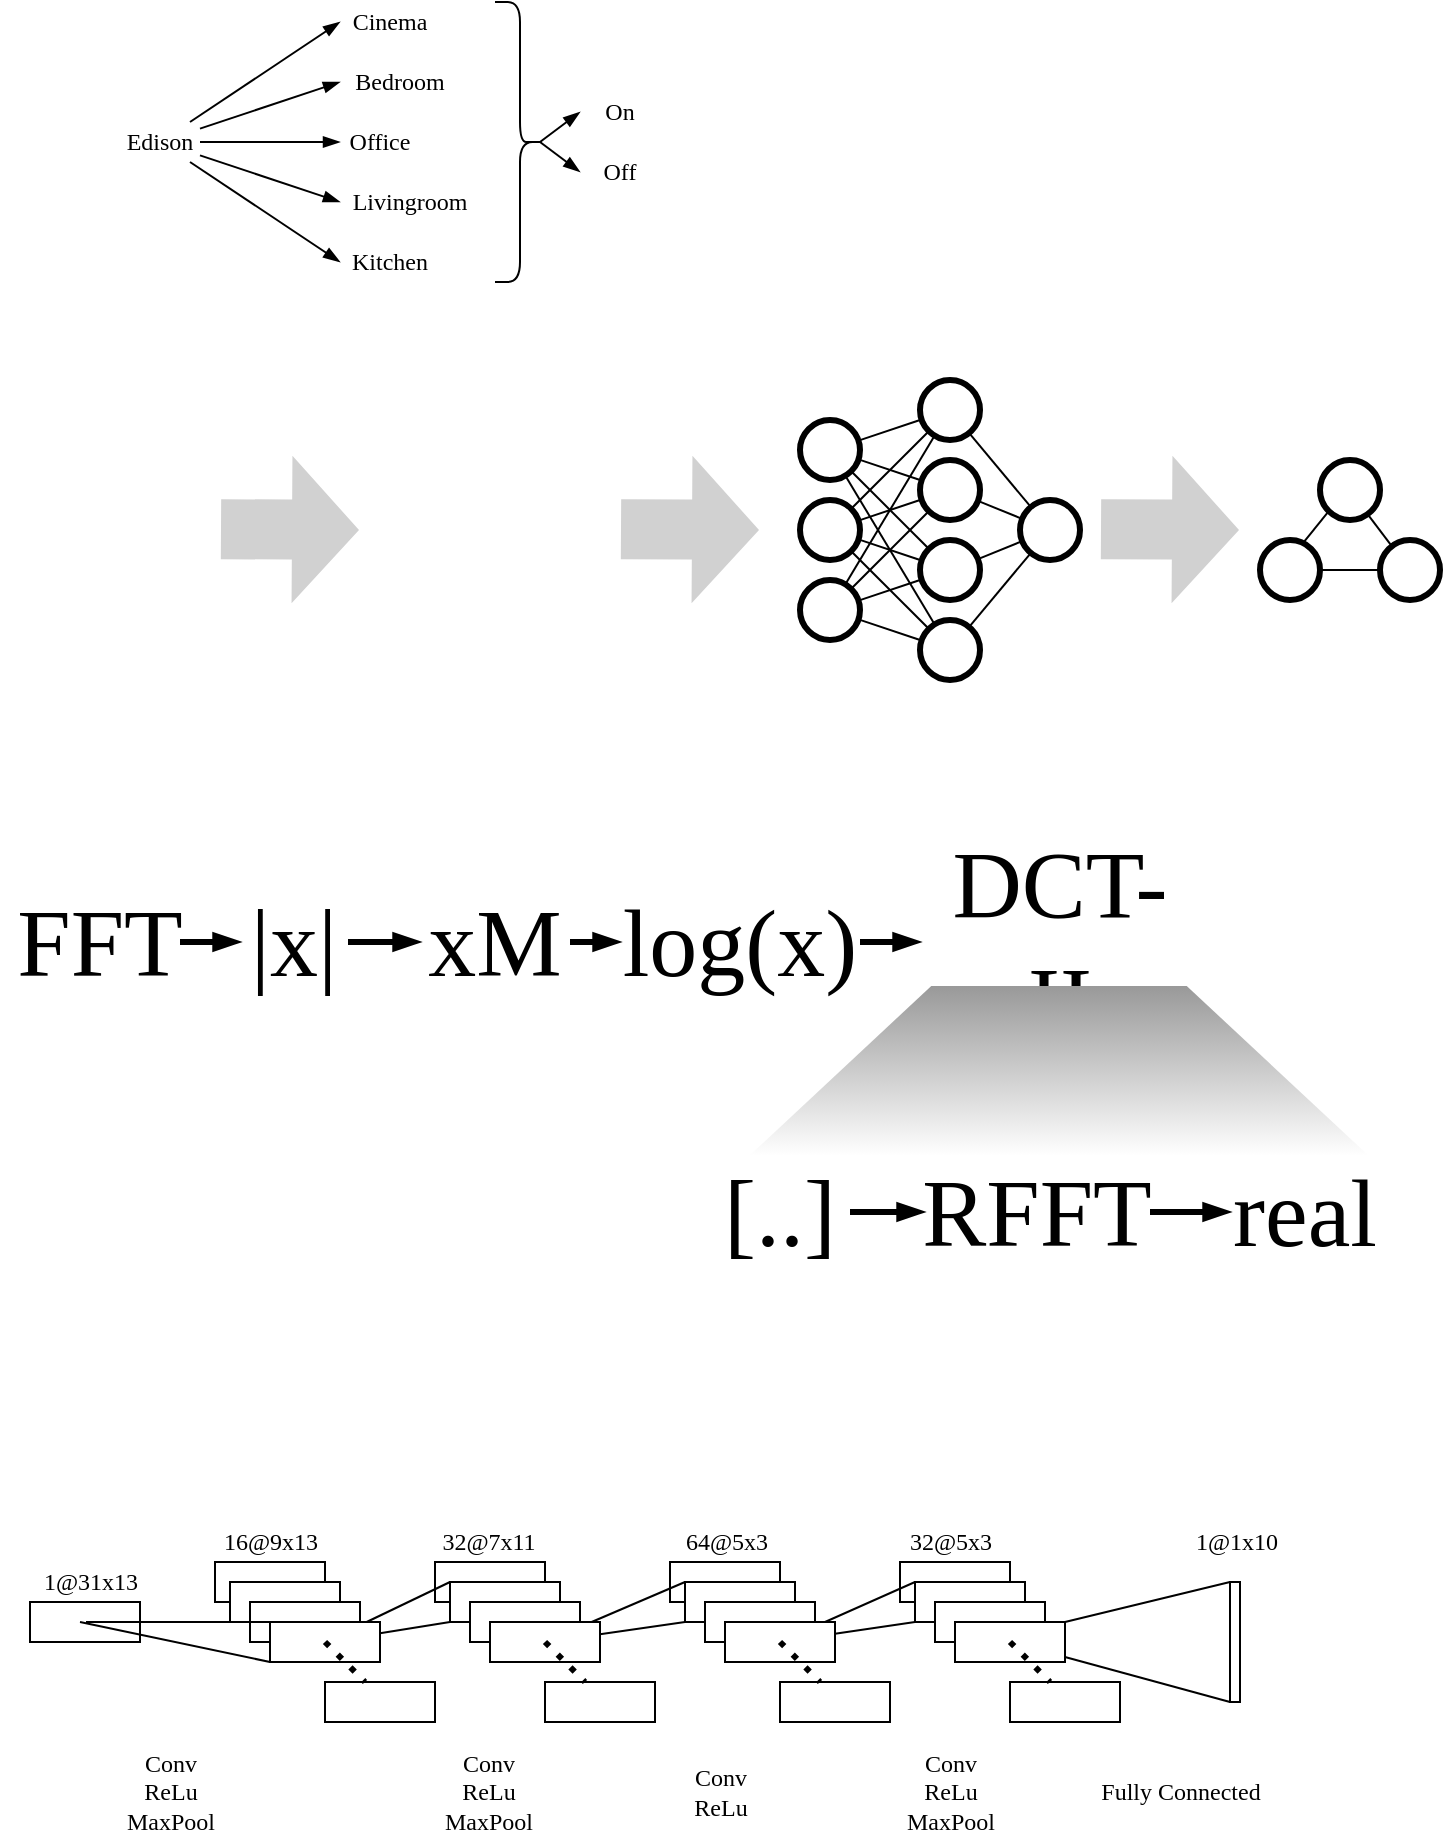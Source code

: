 <mxfile version="13.0.1" type="github">
  <diagram id="B3x_D5TUnkk6CBDTKQs9" name="Page-1">
    <mxGraphModel dx="1422" dy="1081" grid="1" gridSize="10" guides="1" tooltips="1" connect="1" arrows="1" fold="1" page="1" pageScale="1" pageWidth="850" pageHeight="1100" math="0" shadow="0">
      <root>
        <mxCell id="0" />
        <mxCell id="1" parent="0" />
        <mxCell id="p5L9RwOuj42B9GvSqFFH-1" value="" style="shape=image;html=1;verticalAlign=top;verticalLabelPosition=bottom;labelBackgroundColor=#ffffff;imageAspect=0;aspect=fixed;image=https://cdn4.iconfinder.com/data/icons/feather/24/mic-128.png" parent="1" vertex="1">
          <mxGeometry x="70" y="229" width="110" height="110" as="geometry" />
        </mxCell>
        <mxCell id="p5L9RwOuj42B9GvSqFFH-3" value="" style="shape=image;html=1;verticalAlign=top;verticalLabelPosition=bottom;labelBackgroundColor=#ffffff;imageAspect=0;aspect=fixed;image=https://cdn4.iconfinder.com/data/icons/hodgepodge-free/32/audio_spectrum_line_sound-128.png" parent="1" vertex="1">
          <mxGeometry x="250" y="220" width="128" height="128" as="geometry" />
        </mxCell>
        <mxCell id="p5L9RwOuj42B9GvSqFFH-4" value="" style="ellipse;whiteSpace=wrap;html=1;aspect=fixed;strokeWidth=3;" parent="1" vertex="1">
          <mxGeometry x="730" y="249" width="30" height="30" as="geometry" />
        </mxCell>
        <mxCell id="p5L9RwOuj42B9GvSqFFH-5" value="" style="ellipse;whiteSpace=wrap;html=1;aspect=fixed;strokeWidth=3;" parent="1" vertex="1">
          <mxGeometry x="760" y="289" width="30" height="30" as="geometry" />
        </mxCell>
        <mxCell id="p5L9RwOuj42B9GvSqFFH-6" value="" style="ellipse;whiteSpace=wrap;html=1;aspect=fixed;strokeWidth=3;" parent="1" vertex="1">
          <mxGeometry x="700" y="289" width="30" height="30" as="geometry" />
        </mxCell>
        <mxCell id="p5L9RwOuj42B9GvSqFFH-8" value="" style="endArrow=none;html=1;entryX=0;entryY=1;entryDx=0;entryDy=0;exitX=0.713;exitY=0.056;exitDx=0;exitDy=0;exitPerimeter=0;strokeWidth=1;" parent="1" source="p5L9RwOuj42B9GvSqFFH-6" target="p5L9RwOuj42B9GvSqFFH-4" edge="1">
          <mxGeometry width="50" height="50" relative="1" as="geometry">
            <mxPoint x="720" y="289" as="sourcePoint" />
            <mxPoint x="770" y="239" as="targetPoint" />
          </mxGeometry>
        </mxCell>
        <mxCell id="p5L9RwOuj42B9GvSqFFH-9" value="" style="endArrow=none;html=1;entryX=0.796;entryY=0.907;entryDx=0;entryDy=0;entryPerimeter=0;strokeWidth=1;" parent="1" source="p5L9RwOuj42B9GvSqFFH-5" target="p5L9RwOuj42B9GvSqFFH-4" edge="1">
          <mxGeometry width="50" height="50" relative="1" as="geometry">
            <mxPoint x="731.39" y="300.68" as="sourcePoint" />
            <mxPoint x="744.393" y="284.607" as="targetPoint" />
          </mxGeometry>
        </mxCell>
        <mxCell id="p5L9RwOuj42B9GvSqFFH-10" value="" style="endArrow=none;html=1;entryX=0;entryY=0.5;entryDx=0;entryDy=0;exitX=1;exitY=0.5;exitDx=0;exitDy=0;strokeWidth=1;" parent="1" source="p5L9RwOuj42B9GvSqFFH-6" target="p5L9RwOuj42B9GvSqFFH-5" edge="1">
          <mxGeometry width="50" height="50" relative="1" as="geometry">
            <mxPoint x="741.39" y="310.68" as="sourcePoint" />
            <mxPoint x="754.393" y="294.607" as="targetPoint" />
          </mxGeometry>
        </mxCell>
        <mxCell id="p5L9RwOuj42B9GvSqFFH-11" value="" style="ellipse;whiteSpace=wrap;html=1;strokeWidth=3;" parent="1" vertex="1">
          <mxGeometry x="530" y="209" width="30" height="30" as="geometry" />
        </mxCell>
        <mxCell id="p5L9RwOuj42B9GvSqFFH-12" value="" style="ellipse;whiteSpace=wrap;html=1;strokeWidth=3;" parent="1" vertex="1">
          <mxGeometry x="530" y="249" width="30" height="30" as="geometry" />
        </mxCell>
        <mxCell id="p5L9RwOuj42B9GvSqFFH-13" value="" style="ellipse;whiteSpace=wrap;html=1;strokeWidth=3;" parent="1" vertex="1">
          <mxGeometry x="530" y="289" width="30" height="30" as="geometry" />
        </mxCell>
        <mxCell id="p5L9RwOuj42B9GvSqFFH-14" value="" style="ellipse;whiteSpace=wrap;html=1;strokeWidth=3;" parent="1" vertex="1">
          <mxGeometry x="530" y="329" width="30" height="30" as="geometry" />
        </mxCell>
        <mxCell id="p5L9RwOuj42B9GvSqFFH-15" value="" style="ellipse;whiteSpace=wrap;html=1;strokeWidth=3;" parent="1" vertex="1">
          <mxGeometry x="470" y="229" width="30" height="30" as="geometry" />
        </mxCell>
        <mxCell id="p5L9RwOuj42B9GvSqFFH-16" value="" style="ellipse;whiteSpace=wrap;html=1;strokeWidth=3;" parent="1" vertex="1">
          <mxGeometry x="470" y="269" width="30" height="30" as="geometry" />
        </mxCell>
        <mxCell id="p5L9RwOuj42B9GvSqFFH-17" value="" style="ellipse;whiteSpace=wrap;html=1;strokeWidth=3;" parent="1" vertex="1">
          <mxGeometry x="470" y="309" width="30" height="30" as="geometry" />
        </mxCell>
        <mxCell id="p5L9RwOuj42B9GvSqFFH-18" value="" style="ellipse;whiteSpace=wrap;html=1;strokeWidth=3;" parent="1" vertex="1">
          <mxGeometry x="580" y="269" width="30" height="30" as="geometry" />
        </mxCell>
        <mxCell id="p5L9RwOuj42B9GvSqFFH-19" value="" style="endArrow=none;html=1;strokeWidth=1;" parent="1" source="p5L9RwOuj42B9GvSqFFH-15" target="p5L9RwOuj42B9GvSqFFH-11" edge="1">
          <mxGeometry width="50" height="50" relative="1" as="geometry">
            <mxPoint x="550" y="269" as="sourcePoint" />
            <mxPoint x="600" y="219" as="targetPoint" />
          </mxGeometry>
        </mxCell>
        <mxCell id="p5L9RwOuj42B9GvSqFFH-20" value="" style="endArrow=none;html=1;strokeWidth=1;" parent="1" source="p5L9RwOuj42B9GvSqFFH-15" target="p5L9RwOuj42B9GvSqFFH-12" edge="1">
          <mxGeometry width="50" height="50" relative="1" as="geometry">
            <mxPoint x="560" y="279" as="sourcePoint" />
            <mxPoint x="610" y="229" as="targetPoint" />
          </mxGeometry>
        </mxCell>
        <mxCell id="p5L9RwOuj42B9GvSqFFH-21" value="" style="endArrow=none;html=1;strokeWidth=1;" parent="1" source="p5L9RwOuj42B9GvSqFFH-15" target="p5L9RwOuj42B9GvSqFFH-13" edge="1">
          <mxGeometry width="50" height="50" relative="1" as="geometry">
            <mxPoint x="570" y="289" as="sourcePoint" />
            <mxPoint x="620" y="239" as="targetPoint" />
          </mxGeometry>
        </mxCell>
        <mxCell id="p5L9RwOuj42B9GvSqFFH-22" value="" style="endArrow=none;html=1;strokeWidth=1;" parent="1" source="p5L9RwOuj42B9GvSqFFH-15" target="p5L9RwOuj42B9GvSqFFH-14" edge="1">
          <mxGeometry width="50" height="50" relative="1" as="geometry">
            <mxPoint x="580" y="299" as="sourcePoint" />
            <mxPoint x="630" y="249" as="targetPoint" />
          </mxGeometry>
        </mxCell>
        <mxCell id="p5L9RwOuj42B9GvSqFFH-23" value="" style="endArrow=none;html=1;strokeWidth=1;" parent="1" source="p5L9RwOuj42B9GvSqFFH-16" target="p5L9RwOuj42B9GvSqFFH-11" edge="1">
          <mxGeometry width="50" height="50" relative="1" as="geometry">
            <mxPoint x="590" y="309" as="sourcePoint" />
            <mxPoint x="640" y="259" as="targetPoint" />
          </mxGeometry>
        </mxCell>
        <mxCell id="p5L9RwOuj42B9GvSqFFH-24" value="" style="endArrow=none;html=1;strokeWidth=1;" parent="1" source="p5L9RwOuj42B9GvSqFFH-16" target="p5L9RwOuj42B9GvSqFFH-12" edge="1">
          <mxGeometry width="50" height="50" relative="1" as="geometry">
            <mxPoint x="600" y="319" as="sourcePoint" />
            <mxPoint x="650" y="269" as="targetPoint" />
          </mxGeometry>
        </mxCell>
        <mxCell id="p5L9RwOuj42B9GvSqFFH-25" value="" style="endArrow=none;html=1;strokeWidth=1;" parent="1" source="p5L9RwOuj42B9GvSqFFH-16" target="p5L9RwOuj42B9GvSqFFH-13" edge="1">
          <mxGeometry width="50" height="50" relative="1" as="geometry">
            <mxPoint x="610" y="329" as="sourcePoint" />
            <mxPoint x="660" y="279" as="targetPoint" />
          </mxGeometry>
        </mxCell>
        <mxCell id="p5L9RwOuj42B9GvSqFFH-26" value="" style="endArrow=none;html=1;strokeWidth=1;" parent="1" source="p5L9RwOuj42B9GvSqFFH-16" target="p5L9RwOuj42B9GvSqFFH-14" edge="1">
          <mxGeometry width="50" height="50" relative="1" as="geometry">
            <mxPoint x="620" y="339" as="sourcePoint" />
            <mxPoint x="670" y="289" as="targetPoint" />
          </mxGeometry>
        </mxCell>
        <mxCell id="p5L9RwOuj42B9GvSqFFH-27" value="" style="endArrow=none;html=1;strokeWidth=1;" parent="1" source="p5L9RwOuj42B9GvSqFFH-17" target="p5L9RwOuj42B9GvSqFFH-11" edge="1">
          <mxGeometry width="50" height="50" relative="1" as="geometry">
            <mxPoint x="630" y="349" as="sourcePoint" />
            <mxPoint x="680" y="299" as="targetPoint" />
          </mxGeometry>
        </mxCell>
        <mxCell id="p5L9RwOuj42B9GvSqFFH-28" value="" style="endArrow=none;html=1;strokeWidth=1;" parent="1" source="p5L9RwOuj42B9GvSqFFH-17" target="p5L9RwOuj42B9GvSqFFH-12" edge="1">
          <mxGeometry width="50" height="50" relative="1" as="geometry">
            <mxPoint x="640" y="359" as="sourcePoint" />
            <mxPoint x="690" y="309" as="targetPoint" />
          </mxGeometry>
        </mxCell>
        <mxCell id="p5L9RwOuj42B9GvSqFFH-29" value="" style="endArrow=none;html=1;strokeWidth=1;" parent="1" source="p5L9RwOuj42B9GvSqFFH-17" target="p5L9RwOuj42B9GvSqFFH-13" edge="1">
          <mxGeometry width="50" height="50" relative="1" as="geometry">
            <mxPoint x="650" y="369" as="sourcePoint" />
            <mxPoint x="700" y="319" as="targetPoint" />
          </mxGeometry>
        </mxCell>
        <mxCell id="p5L9RwOuj42B9GvSqFFH-30" value="" style="endArrow=none;html=1;strokeWidth=1;" parent="1" source="p5L9RwOuj42B9GvSqFFH-17" target="p5L9RwOuj42B9GvSqFFH-14" edge="1">
          <mxGeometry width="50" height="50" relative="1" as="geometry">
            <mxPoint x="660" y="379" as="sourcePoint" />
            <mxPoint x="710" y="329" as="targetPoint" />
          </mxGeometry>
        </mxCell>
        <mxCell id="p5L9RwOuj42B9GvSqFFH-31" value="" style="endArrow=none;html=1;strokeWidth=1;" parent="1" source="p5L9RwOuj42B9GvSqFFH-11" target="p5L9RwOuj42B9GvSqFFH-18" edge="1">
          <mxGeometry width="50" height="50" relative="1" as="geometry">
            <mxPoint x="670" y="389" as="sourcePoint" />
            <mxPoint x="720" y="339" as="targetPoint" />
          </mxGeometry>
        </mxCell>
        <mxCell id="p5L9RwOuj42B9GvSqFFH-32" value="" style="endArrow=none;html=1;strokeWidth=1;" parent="1" source="p5L9RwOuj42B9GvSqFFH-12" target="p5L9RwOuj42B9GvSqFFH-18" edge="1">
          <mxGeometry width="50" height="50" relative="1" as="geometry">
            <mxPoint x="680" y="399" as="sourcePoint" />
            <mxPoint x="730" y="349" as="targetPoint" />
          </mxGeometry>
        </mxCell>
        <mxCell id="p5L9RwOuj42B9GvSqFFH-33" value="" style="endArrow=none;html=1;strokeWidth=1;" parent="1" source="p5L9RwOuj42B9GvSqFFH-13" target="p5L9RwOuj42B9GvSqFFH-18" edge="1">
          <mxGeometry width="50" height="50" relative="1" as="geometry">
            <mxPoint x="690" y="409" as="sourcePoint" />
            <mxPoint x="740" y="359" as="targetPoint" />
          </mxGeometry>
        </mxCell>
        <mxCell id="p5L9RwOuj42B9GvSqFFH-34" value="" style="endArrow=none;html=1;strokeWidth=1;" parent="1" source="p5L9RwOuj42B9GvSqFFH-14" target="p5L9RwOuj42B9GvSqFFH-18" edge="1">
          <mxGeometry width="50" height="50" relative="1" as="geometry">
            <mxPoint x="700" y="419" as="sourcePoint" />
            <mxPoint x="750" y="369" as="targetPoint" />
          </mxGeometry>
        </mxCell>
        <mxCell id="p5L9RwOuj42B9GvSqFFH-35" value="" style="shape=flexArrow;endArrow=classic;html=1;strokeWidth=1;endWidth=42.778;endSize=10.833;width=30;strokeColor=none;fillColor=#D1D1D1;" parent="1" edge="1">
          <mxGeometry width="50" height="50" relative="1" as="geometry">
            <mxPoint x="180" y="283.58" as="sourcePoint" />
            <mxPoint x="250" y="284" as="targetPoint" />
          </mxGeometry>
        </mxCell>
        <mxCell id="p5L9RwOuj42B9GvSqFFH-36" value="" style="shape=flexArrow;endArrow=classic;html=1;strokeWidth=1;endWidth=42.778;endSize=10.833;width=30;strokeColor=none;fillColor=#D1D1D1;" parent="1" edge="1">
          <mxGeometry width="50" height="50" relative="1" as="geometry">
            <mxPoint x="380" y="283.58" as="sourcePoint" />
            <mxPoint x="450" y="284" as="targetPoint" />
          </mxGeometry>
        </mxCell>
        <mxCell id="p5L9RwOuj42B9GvSqFFH-37" value="" style="shape=flexArrow;endArrow=classic;html=1;strokeWidth=1;endWidth=42.778;endSize=10.833;width=30;strokeColor=none;fillColor=#D1D1D1;" parent="1" edge="1">
          <mxGeometry width="50" height="50" relative="1" as="geometry">
            <mxPoint x="620" y="283.58" as="sourcePoint" />
            <mxPoint x="690" y="284" as="targetPoint" />
          </mxGeometry>
        </mxCell>
        <mxCell id="p5L9RwOuj42B9GvSqFFH-51" style="edgeStyle=orthogonalEdgeStyle;rounded=0;orthogonalLoop=1;jettySize=auto;html=1;exitX=1;exitY=0.5;exitDx=0;exitDy=0;strokeWidth=3;fillColor=#D1D1D1;fontFamily=Tahoma;fontSize=48;endArrow=blockThin;endFill=1;" parent="1" source="p5L9RwOuj42B9GvSqFFH-38" target="p5L9RwOuj42B9GvSqFFH-39" edge="1">
          <mxGeometry relative="1" as="geometry" />
        </mxCell>
        <mxCell id="p5L9RwOuj42B9GvSqFFH-38" value="FFT" style="text;html=1;strokeColor=none;fillColor=none;align=center;verticalAlign=middle;whiteSpace=wrap;rounded=0;fontFamily=Gill Sans;fontSize=48;fontStyle=0" parent="1" vertex="1">
          <mxGeometry x="80" y="460" width="80" height="60" as="geometry" />
        </mxCell>
        <mxCell id="p5L9RwOuj42B9GvSqFFH-52" style="edgeStyle=orthogonalEdgeStyle;rounded=0;orthogonalLoop=1;jettySize=auto;html=1;exitX=1;exitY=0.5;exitDx=0;exitDy=0;strokeWidth=3;fillColor=#D1D1D1;fontFamily=Tahoma;fontSize=48;endArrow=blockThin;endFill=1;" parent="1" source="p5L9RwOuj42B9GvSqFFH-39" target="p5L9RwOuj42B9GvSqFFH-41" edge="1">
          <mxGeometry relative="1" as="geometry" />
        </mxCell>
        <mxCell id="p5L9RwOuj42B9GvSqFFH-39" value="|x|" style="text;html=1;strokeColor=none;fillColor=none;align=center;verticalAlign=middle;whiteSpace=wrap;rounded=0;fontFamily=Gill Sans;fontSize=48;fontStyle=0" parent="1" vertex="1">
          <mxGeometry x="190" y="460" width="54" height="60" as="geometry" />
        </mxCell>
        <mxCell id="p5L9RwOuj42B9GvSqFFH-53" style="edgeStyle=orthogonalEdgeStyle;rounded=0;orthogonalLoop=1;jettySize=auto;html=1;exitX=1;exitY=0.5;exitDx=0;exitDy=0;strokeWidth=3;fillColor=#D1D1D1;fontFamily=Tahoma;fontSize=48;endArrow=blockThin;endFill=1;" parent="1" source="p5L9RwOuj42B9GvSqFFH-41" target="p5L9RwOuj42B9GvSqFFH-43" edge="1">
          <mxGeometry relative="1" as="geometry" />
        </mxCell>
        <mxCell id="p5L9RwOuj42B9GvSqFFH-41" value="xM" style="text;html=1;strokeColor=none;fillColor=none;align=center;verticalAlign=middle;whiteSpace=wrap;rounded=0;fontFamily=Gill Sans;fontSize=48;fontStyle=0" parent="1" vertex="1">
          <mxGeometry x="280" y="460" width="75" height="60" as="geometry" />
        </mxCell>
        <mxCell id="p5L9RwOuj42B9GvSqFFH-54" style="edgeStyle=orthogonalEdgeStyle;rounded=0;orthogonalLoop=1;jettySize=auto;html=1;exitX=1;exitY=0.5;exitDx=0;exitDy=0;strokeWidth=3;fillColor=#D1D1D1;fontFamily=Tahoma;fontSize=48;endArrow=blockThin;endFill=1;" parent="1" source="p5L9RwOuj42B9GvSqFFH-43" target="p5L9RwOuj42B9GvSqFFH-44" edge="1">
          <mxGeometry relative="1" as="geometry" />
        </mxCell>
        <mxCell id="p5L9RwOuj42B9GvSqFFH-43" value="log(x)" style="text;html=1;strokeColor=none;fillColor=none;align=center;verticalAlign=middle;whiteSpace=wrap;rounded=0;fontFamily=Gill Sans;fontSize=48;fontStyle=0" parent="1" vertex="1">
          <mxGeometry x="380" y="460" width="120" height="60" as="geometry" />
        </mxCell>
        <mxCell id="p5L9RwOuj42B9GvSqFFH-44" value="DCT-II" style="text;html=1;strokeColor=none;fillColor=none;align=center;verticalAlign=middle;whiteSpace=wrap;rounded=0;fontFamily=Gill Sans;fontSize=48;fontStyle=0" parent="1" vertex="1">
          <mxGeometry x="530" y="460" width="140" height="60" as="geometry" />
        </mxCell>
        <mxCell id="p5L9RwOuj42B9GvSqFFH-58" style="edgeStyle=orthogonalEdgeStyle;rounded=0;orthogonalLoop=1;jettySize=auto;html=1;exitX=1;exitY=0.5;exitDx=0;exitDy=0;endArrow=blockThin;endFill=1;strokeWidth=3;fillColor=#D1D1D1;fontFamily=Tahoma;fontSize=48;" parent="1" source="p5L9RwOuj42B9GvSqFFH-55" target="p5L9RwOuj42B9GvSqFFH-56" edge="1">
          <mxGeometry relative="1" as="geometry" />
        </mxCell>
        <mxCell id="p5L9RwOuj42B9GvSqFFH-55" value="[..]" style="text;html=1;strokeColor=none;fillColor=none;align=center;verticalAlign=middle;whiteSpace=wrap;rounded=0;fontFamily=Gill Sans;fontSize=48;fontStyle=0" parent="1" vertex="1">
          <mxGeometry x="425" y="595" width="70" height="60" as="geometry" />
        </mxCell>
        <mxCell id="p5L9RwOuj42B9GvSqFFH-59" style="edgeStyle=orthogonalEdgeStyle;rounded=0;orthogonalLoop=1;jettySize=auto;html=1;exitX=1;exitY=0.5;exitDx=0;exitDy=0;endArrow=blockThin;endFill=1;strokeWidth=3;fillColor=#D1D1D1;fontFamily=Tahoma;fontSize=48;" parent="1" source="p5L9RwOuj42B9GvSqFFH-56" target="p5L9RwOuj42B9GvSqFFH-57" edge="1">
          <mxGeometry relative="1" as="geometry" />
        </mxCell>
        <mxCell id="p5L9RwOuj42B9GvSqFFH-56" value="RFFT" style="text;html=1;strokeColor=none;fillColor=none;align=center;verticalAlign=middle;whiteSpace=wrap;rounded=0;fontFamily=Gill Sans;fontSize=48;fontStyle=0" parent="1" vertex="1">
          <mxGeometry x="532" y="595" width="113" height="60" as="geometry" />
        </mxCell>
        <mxCell id="p5L9RwOuj42B9GvSqFFH-57" value="real" style="text;html=1;strokeColor=none;fillColor=none;align=center;verticalAlign=middle;whiteSpace=wrap;rounded=0;fontFamily=Gill Sans;fontSize=48;fontStyle=0" parent="1" vertex="1">
          <mxGeometry x="685" y="595" width="75" height="60" as="geometry" />
        </mxCell>
        <mxCell id="p5L9RwOuj42B9GvSqFFH-62" value="" style="shape=trapezoid;perimeter=trapezoidPerimeter;whiteSpace=wrap;html=1;strokeWidth=3;fontFamily=Tahoma;fontSize=48;size=0.294;strokeColor=none;fillColor=#999999;gradientColor=#FFFFFF;" parent="1" vertex="1">
          <mxGeometry x="444.5" y="512" width="310" height="85" as="geometry" />
        </mxCell>
        <mxCell id="p5L9RwOuj42B9GvSqFFH-66" value="" style="rounded=0;whiteSpace=wrap;html=1;strokeWidth=1;fillColor=#ffffff;gradientColor=none;fontFamily=Tahoma;fontSize=48;" parent="1" vertex="1">
          <mxGeometry x="85" y="820" width="55" height="20" as="geometry" />
        </mxCell>
        <mxCell id="p5L9RwOuj42B9GvSqFFH-67" value="&lt;font style=&quot;font-size: 12px&quot;&gt;1@31x13&lt;/font&gt;" style="text;html=1;align=center;verticalAlign=middle;resizable=0;points=[];autosize=1;fontSize=12;fontFamily=Tahoma;" parent="1" vertex="1">
          <mxGeometry x="80" y="800" width="70" height="20" as="geometry" />
        </mxCell>
        <mxCell id="p5L9RwOuj42B9GvSqFFH-71" value="" style="rounded=0;whiteSpace=wrap;html=1;strokeWidth=1;fillColor=#ffffff;gradientColor=none;fontFamily=Tahoma;fontSize=48;" parent="1" vertex="1">
          <mxGeometry x="177.5" y="800" width="55" height="20" as="geometry" />
        </mxCell>
        <mxCell id="p5L9RwOuj42B9GvSqFFH-72" value="&lt;font style=&quot;font-size: 12px&quot;&gt;16@9x13&lt;/font&gt;" style="text;html=1;align=center;verticalAlign=middle;resizable=0;points=[];autosize=1;fontSize=12;fontFamily=Tahoma;" parent="1" vertex="1">
          <mxGeometry x="170" y="780" width="70" height="20" as="geometry" />
        </mxCell>
        <mxCell id="p5L9RwOuj42B9GvSqFFH-79" value="" style="rounded=0;whiteSpace=wrap;html=1;strokeWidth=1;fillColor=#ffffff;gradientColor=none;fontFamily=Tahoma;fontSize=48;" parent="1" vertex="1">
          <mxGeometry x="185" y="810" width="55" height="20" as="geometry" />
        </mxCell>
        <mxCell id="p5L9RwOuj42B9GvSqFFH-80" value="" style="rounded=0;whiteSpace=wrap;html=1;strokeWidth=1;fillColor=#ffffff;gradientColor=none;fontFamily=Tahoma;fontSize=48;" parent="1" vertex="1">
          <mxGeometry x="195" y="820" width="55" height="20" as="geometry" />
        </mxCell>
        <mxCell id="p5L9RwOuj42B9GvSqFFH-81" value="" style="rounded=0;whiteSpace=wrap;html=1;strokeWidth=1;fillColor=#ffffff;gradientColor=none;fontFamily=Tahoma;fontSize=48;" parent="1" vertex="1">
          <mxGeometry x="205" y="830" width="55" height="20" as="geometry" />
        </mxCell>
        <mxCell id="p5L9RwOuj42B9GvSqFFH-82" value="" style="rounded=0;whiteSpace=wrap;html=1;strokeWidth=1;fillColor=#ffffff;gradientColor=none;fontFamily=Tahoma;fontSize=48;" parent="1" vertex="1">
          <mxGeometry x="232.5" y="860" width="55" height="20" as="geometry" />
        </mxCell>
        <mxCell id="p5L9RwOuj42B9GvSqFFH-83" value="" style="endArrow=none;dashed=1;html=1;strokeWidth=3;fillColor=#D1D1D1;fontFamily=Tahoma;fontSize=48;dashPattern=1 2;" parent="1" edge="1">
          <mxGeometry width="50" height="50" relative="1" as="geometry">
            <mxPoint x="232.5" y="840" as="sourcePoint" />
            <mxPoint x="252.5" y="860" as="targetPoint" />
          </mxGeometry>
        </mxCell>
        <mxCell id="p5L9RwOuj42B9GvSqFFH-84" value="" style="rounded=0;whiteSpace=wrap;html=1;strokeWidth=1;fillColor=#ffffff;gradientColor=none;fontFamily=Tahoma;fontSize=48;" parent="1" vertex="1">
          <mxGeometry x="287.5" y="800" width="55" height="20" as="geometry" />
        </mxCell>
        <mxCell id="p5L9RwOuj42B9GvSqFFH-85" value="&lt;font style=&quot;font-size: 12px&quot;&gt;32@7x11&lt;/font&gt;" style="text;html=1;align=center;verticalAlign=middle;resizable=0;points=[];autosize=1;fontSize=12;fontFamily=Tahoma;" parent="1" vertex="1">
          <mxGeometry x="279" y="780" width="70" height="20" as="geometry" />
        </mxCell>
        <mxCell id="p5L9RwOuj42B9GvSqFFH-86" value="" style="rounded=0;whiteSpace=wrap;html=1;strokeWidth=1;fillColor=#ffffff;gradientColor=none;fontFamily=Tahoma;fontSize=48;" parent="1" vertex="1">
          <mxGeometry x="295" y="810" width="55" height="20" as="geometry" />
        </mxCell>
        <mxCell id="p5L9RwOuj42B9GvSqFFH-87" value="" style="rounded=0;whiteSpace=wrap;html=1;strokeWidth=1;fillColor=#ffffff;gradientColor=none;fontFamily=Tahoma;fontSize=48;" parent="1" vertex="1">
          <mxGeometry x="305" y="820" width="55" height="20" as="geometry" />
        </mxCell>
        <mxCell id="p5L9RwOuj42B9GvSqFFH-88" value="" style="rounded=0;whiteSpace=wrap;html=1;strokeWidth=1;fillColor=#ffffff;gradientColor=none;fontFamily=Tahoma;fontSize=48;" parent="1" vertex="1">
          <mxGeometry x="315" y="830" width="55" height="20" as="geometry" />
        </mxCell>
        <mxCell id="p5L9RwOuj42B9GvSqFFH-89" value="" style="rounded=0;whiteSpace=wrap;html=1;strokeWidth=1;fillColor=#ffffff;gradientColor=none;fontFamily=Tahoma;fontSize=48;" parent="1" vertex="1">
          <mxGeometry x="342.5" y="860" width="55" height="20" as="geometry" />
        </mxCell>
        <mxCell id="p5L9RwOuj42B9GvSqFFH-90" value="" style="endArrow=none;dashed=1;html=1;strokeWidth=3;fillColor=#D1D1D1;fontFamily=Tahoma;fontSize=48;dashPattern=1 2;" parent="1" edge="1">
          <mxGeometry width="50" height="50" relative="1" as="geometry">
            <mxPoint x="342.5" y="840" as="sourcePoint" />
            <mxPoint x="362.5" y="860" as="targetPoint" />
          </mxGeometry>
        </mxCell>
        <mxCell id="p5L9RwOuj42B9GvSqFFH-92" value="" style="rounded=0;whiteSpace=wrap;html=1;strokeWidth=1;fillColor=#ffffff;gradientColor=none;fontFamily=Tahoma;fontSize=48;" parent="1" vertex="1">
          <mxGeometry x="405" y="800" width="55" height="20" as="geometry" />
        </mxCell>
        <mxCell id="p5L9RwOuj42B9GvSqFFH-93" value="&lt;font style=&quot;font-size: 12px&quot;&gt;64@5x3&lt;/font&gt;" style="text;html=1;align=center;verticalAlign=middle;resizable=0;points=[];autosize=1;fontSize=12;fontFamily=Tahoma;" parent="1" vertex="1">
          <mxGeometry x="402.5" y="780" width="60" height="20" as="geometry" />
        </mxCell>
        <mxCell id="p5L9RwOuj42B9GvSqFFH-94" value="" style="rounded=0;whiteSpace=wrap;html=1;strokeWidth=1;fillColor=#ffffff;gradientColor=none;fontFamily=Tahoma;fontSize=48;" parent="1" vertex="1">
          <mxGeometry x="412.5" y="810" width="55" height="20" as="geometry" />
        </mxCell>
        <mxCell id="p5L9RwOuj42B9GvSqFFH-95" value="" style="rounded=0;whiteSpace=wrap;html=1;strokeWidth=1;fillColor=#ffffff;gradientColor=none;fontFamily=Tahoma;fontSize=48;" parent="1" vertex="1">
          <mxGeometry x="422.5" y="820" width="55" height="20" as="geometry" />
        </mxCell>
        <mxCell id="p5L9RwOuj42B9GvSqFFH-96" value="" style="rounded=0;whiteSpace=wrap;html=1;strokeWidth=1;fillColor=#ffffff;gradientColor=none;fontFamily=Tahoma;fontSize=48;" parent="1" vertex="1">
          <mxGeometry x="432.5" y="830" width="55" height="20" as="geometry" />
        </mxCell>
        <mxCell id="p5L9RwOuj42B9GvSqFFH-97" value="" style="rounded=0;whiteSpace=wrap;html=1;strokeWidth=1;fillColor=#ffffff;gradientColor=none;fontFamily=Tahoma;fontSize=48;" parent="1" vertex="1">
          <mxGeometry x="460" y="860" width="55" height="20" as="geometry" />
        </mxCell>
        <mxCell id="p5L9RwOuj42B9GvSqFFH-98" value="" style="endArrow=none;dashed=1;html=1;strokeWidth=3;fillColor=#D1D1D1;fontFamily=Tahoma;fontSize=48;dashPattern=1 2;" parent="1" edge="1">
          <mxGeometry width="50" height="50" relative="1" as="geometry">
            <mxPoint x="460" y="840" as="sourcePoint" />
            <mxPoint x="480" y="860" as="targetPoint" />
          </mxGeometry>
        </mxCell>
        <mxCell id="p5L9RwOuj42B9GvSqFFH-99" value="" style="rounded=0;whiteSpace=wrap;html=1;strokeWidth=1;fillColor=#ffffff;gradientColor=none;fontFamily=Tahoma;fontSize=48;" parent="1" vertex="1">
          <mxGeometry x="520" y="800" width="55" height="20" as="geometry" />
        </mxCell>
        <mxCell id="p5L9RwOuj42B9GvSqFFH-100" value="&lt;font style=&quot;font-size: 12px&quot;&gt;32@5x3&lt;/font&gt;" style="text;html=1;align=center;verticalAlign=middle;resizable=0;points=[];autosize=1;fontSize=12;fontFamily=Tahoma;" parent="1" vertex="1">
          <mxGeometry x="515" y="780" width="60" height="20" as="geometry" />
        </mxCell>
        <mxCell id="p5L9RwOuj42B9GvSqFFH-101" value="" style="rounded=0;whiteSpace=wrap;html=1;strokeWidth=1;fillColor=#ffffff;gradientColor=none;fontFamily=Tahoma;fontSize=48;" parent="1" vertex="1">
          <mxGeometry x="527.5" y="810" width="55" height="20" as="geometry" />
        </mxCell>
        <mxCell id="p5L9RwOuj42B9GvSqFFH-102" value="" style="rounded=0;whiteSpace=wrap;html=1;strokeWidth=1;fillColor=#ffffff;gradientColor=none;fontFamily=Tahoma;fontSize=48;" parent="1" vertex="1">
          <mxGeometry x="537.5" y="820" width="55" height="20" as="geometry" />
        </mxCell>
        <mxCell id="p5L9RwOuj42B9GvSqFFH-103" value="" style="rounded=0;whiteSpace=wrap;html=1;strokeWidth=1;fillColor=#ffffff;gradientColor=none;fontFamily=Tahoma;fontSize=48;" parent="1" vertex="1">
          <mxGeometry x="547.5" y="830" width="55" height="20" as="geometry" />
        </mxCell>
        <mxCell id="p5L9RwOuj42B9GvSqFFH-104" value="" style="rounded=0;whiteSpace=wrap;html=1;strokeWidth=1;fillColor=#ffffff;gradientColor=none;fontFamily=Tahoma;fontSize=48;" parent="1" vertex="1">
          <mxGeometry x="575" y="860" width="55" height="20" as="geometry" />
        </mxCell>
        <mxCell id="p5L9RwOuj42B9GvSqFFH-105" value="" style="endArrow=none;dashed=1;html=1;strokeWidth=3;fillColor=#D1D1D1;fontFamily=Tahoma;fontSize=48;dashPattern=1 2;" parent="1" edge="1">
          <mxGeometry width="50" height="50" relative="1" as="geometry">
            <mxPoint x="575" y="840" as="sourcePoint" />
            <mxPoint x="595" y="860" as="targetPoint" />
          </mxGeometry>
        </mxCell>
        <mxCell id="p5L9RwOuj42B9GvSqFFH-106" value="" style="rounded=0;whiteSpace=wrap;html=1;strokeWidth=1;fillColor=#ffffff;gradientColor=none;fontFamily=Tahoma;fontSize=48;" parent="1" vertex="1">
          <mxGeometry x="685" y="810" width="5" height="60" as="geometry" />
        </mxCell>
        <mxCell id="p5L9RwOuj42B9GvSqFFH-107" value="&lt;font style=&quot;font-size: 12px&quot;&gt;1@1x10&lt;/font&gt;" style="text;html=1;align=center;verticalAlign=middle;resizable=0;points=[];autosize=1;fontSize=12;fontFamily=Tahoma;" parent="1" vertex="1">
          <mxGeometry x="657.5" y="780" width="60" height="20" as="geometry" />
        </mxCell>
        <mxCell id="p5L9RwOuj42B9GvSqFFH-108" value="" style="endArrow=none;html=1;strokeWidth=1;fillColor=#D1D1D1;fontFamily=Tahoma;fontSize=48;entryX=0;entryY=1;entryDx=0;entryDy=0;" parent="1" target="p5L9RwOuj42B9GvSqFFH-81" edge="1">
          <mxGeometry width="50" height="50" relative="1" as="geometry">
            <mxPoint x="110" y="830" as="sourcePoint" />
            <mxPoint x="160" y="780" as="targetPoint" />
          </mxGeometry>
        </mxCell>
        <mxCell id="p5L9RwOuj42B9GvSqFFH-109" value="" style="endArrow=none;html=1;strokeWidth=1;fillColor=#D1D1D1;fontFamily=Tahoma;fontSize=48;entryX=0;entryY=0;entryDx=0;entryDy=0;" parent="1" target="p5L9RwOuj42B9GvSqFFH-81" edge="1">
          <mxGeometry width="50" height="50" relative="1" as="geometry">
            <mxPoint x="113" y="830" as="sourcePoint" />
            <mxPoint x="195" y="820" as="targetPoint" />
          </mxGeometry>
        </mxCell>
        <mxCell id="p5L9RwOuj42B9GvSqFFH-110" value="" style="endArrow=none;html=1;strokeWidth=1;fillColor=#D1D1D1;fontFamily=Tahoma;fontSize=48;entryX=0;entryY=0;entryDx=0;entryDy=0;" parent="1" source="p5L9RwOuj42B9GvSqFFH-81" target="p5L9RwOuj42B9GvSqFFH-86" edge="1">
          <mxGeometry width="50" height="50" relative="1" as="geometry">
            <mxPoint x="123" y="840" as="sourcePoint" />
            <mxPoint x="215" y="840" as="targetPoint" />
          </mxGeometry>
        </mxCell>
        <mxCell id="p5L9RwOuj42B9GvSqFFH-111" value="" style="endArrow=none;html=1;strokeWidth=1;fillColor=#D1D1D1;fontFamily=Tahoma;fontSize=48;entryX=0;entryY=1;entryDx=0;entryDy=0;" parent="1" source="p5L9RwOuj42B9GvSqFFH-81" target="p5L9RwOuj42B9GvSqFFH-86" edge="1">
          <mxGeometry width="50" height="50" relative="1" as="geometry">
            <mxPoint x="230" y="840" as="sourcePoint" />
            <mxPoint x="305" y="820" as="targetPoint" />
          </mxGeometry>
        </mxCell>
        <mxCell id="p5L9RwOuj42B9GvSqFFH-112" value="" style="endArrow=none;html=1;strokeWidth=1;fillColor=#D1D1D1;fontFamily=Tahoma;fontSize=48;entryX=0;entryY=0;entryDx=0;entryDy=0;" parent="1" source="p5L9RwOuj42B9GvSqFFH-88" target="p5L9RwOuj42B9GvSqFFH-94" edge="1">
          <mxGeometry width="50" height="50" relative="1" as="geometry">
            <mxPoint x="273.333" y="850" as="sourcePoint" />
            <mxPoint x="315" y="830" as="targetPoint" />
          </mxGeometry>
        </mxCell>
        <mxCell id="p5L9RwOuj42B9GvSqFFH-113" value="" style="endArrow=none;html=1;strokeWidth=1;fillColor=#D1D1D1;fontFamily=Tahoma;fontSize=48;entryX=0;entryY=1;entryDx=0;entryDy=0;" parent="1" source="p5L9RwOuj42B9GvSqFFH-88" target="p5L9RwOuj42B9GvSqFFH-94" edge="1">
          <mxGeometry width="50" height="50" relative="1" as="geometry">
            <mxPoint x="283.333" y="860" as="sourcePoint" />
            <mxPoint x="325" y="840" as="targetPoint" />
          </mxGeometry>
        </mxCell>
        <mxCell id="p5L9RwOuj42B9GvSqFFH-114" value="" style="endArrow=none;html=1;strokeWidth=1;fillColor=#D1D1D1;fontFamily=Tahoma;fontSize=48;entryX=0;entryY=0;entryDx=0;entryDy=0;" parent="1" source="p5L9RwOuj42B9GvSqFFH-96" target="p5L9RwOuj42B9GvSqFFH-101" edge="1">
          <mxGeometry width="50" height="50" relative="1" as="geometry">
            <mxPoint x="293.333" y="870" as="sourcePoint" />
            <mxPoint x="335" y="850" as="targetPoint" />
          </mxGeometry>
        </mxCell>
        <mxCell id="p5L9RwOuj42B9GvSqFFH-115" value="" style="endArrow=none;html=1;strokeWidth=1;fillColor=#D1D1D1;fontFamily=Tahoma;fontSize=48;entryX=0;entryY=1;entryDx=0;entryDy=0;" parent="1" source="p5L9RwOuj42B9GvSqFFH-96" target="p5L9RwOuj42B9GvSqFFH-101" edge="1">
          <mxGeometry width="50" height="50" relative="1" as="geometry">
            <mxPoint x="460" y="850" as="sourcePoint" />
            <mxPoint x="345" y="860" as="targetPoint" />
          </mxGeometry>
        </mxCell>
        <mxCell id="p5L9RwOuj42B9GvSqFFH-116" value="" style="endArrow=none;html=1;strokeWidth=1;fillColor=#D1D1D1;fontFamily=Tahoma;fontSize=48;entryX=0;entryY=0;entryDx=0;entryDy=0;exitX=1;exitY=0;exitDx=0;exitDy=0;" parent="1" source="p5L9RwOuj42B9GvSqFFH-103" target="p5L9RwOuj42B9GvSqFFH-106" edge="1">
          <mxGeometry width="50" height="50" relative="1" as="geometry">
            <mxPoint x="313.333" y="890" as="sourcePoint" />
            <mxPoint x="355" y="870" as="targetPoint" />
          </mxGeometry>
        </mxCell>
        <mxCell id="p5L9RwOuj42B9GvSqFFH-117" value="" style="endArrow=none;html=1;strokeWidth=1;fillColor=#D1D1D1;fontFamily=Tahoma;fontSize=48;entryX=0;entryY=1;entryDx=0;entryDy=0;" parent="1" source="p5L9RwOuj42B9GvSqFFH-103" target="p5L9RwOuj42B9GvSqFFH-106" edge="1">
          <mxGeometry width="50" height="50" relative="1" as="geometry">
            <mxPoint x="323.333" y="900" as="sourcePoint" />
            <mxPoint x="365" y="880" as="targetPoint" />
          </mxGeometry>
        </mxCell>
        <mxCell id="p5L9RwOuj42B9GvSqFFH-118" value="&lt;div style=&quot;font-size: 12px;&quot;&gt;&lt;font style=&quot;font-size: 12px;&quot;&gt;Conv&lt;/font&gt;&lt;/div&gt;&lt;div style=&quot;font-size: 12px;&quot;&gt;&lt;font style=&quot;font-size: 12px;&quot;&gt;ReLu&lt;/font&gt;&lt;/div&gt;&lt;div style=&quot;font-size: 12px;&quot;&gt;&lt;font style=&quot;font-size: 12px;&quot;&gt;MaxPool&lt;br style=&quot;font-size: 12px;&quot;&gt;&lt;/font&gt;&lt;/div&gt;" style="text;html=1;align=center;verticalAlign=middle;resizable=0;points=[];autosize=1;fontSize=12;fontFamily=Tahoma;strokeColor=none;fontColor=#000000;" parent="1" vertex="1">
          <mxGeometry x="125" y="890" width="60" height="50" as="geometry" />
        </mxCell>
        <mxCell id="p5L9RwOuj42B9GvSqFFH-119" value="&lt;div style=&quot;font-size: 12px;&quot;&gt;&lt;font style=&quot;font-size: 12px;&quot;&gt;Conv&lt;/font&gt;&lt;/div&gt;&lt;div style=&quot;font-size: 12px;&quot;&gt;&lt;font style=&quot;font-size: 12px;&quot;&gt;ReLu&lt;/font&gt;&lt;/div&gt;&lt;div style=&quot;font-size: 12px;&quot;&gt;&lt;font style=&quot;font-size: 12px;&quot;&gt;MaxPool&lt;br style=&quot;font-size: 12px;&quot;&gt;&lt;/font&gt;&lt;/div&gt;" style="text;html=1;align=center;verticalAlign=middle;resizable=0;points=[];autosize=1;fontSize=12;fontFamily=Tahoma;strokeColor=none;fontColor=#000000;" parent="1" vertex="1">
          <mxGeometry x="284" y="890" width="60" height="50" as="geometry" />
        </mxCell>
        <mxCell id="p5L9RwOuj42B9GvSqFFH-120" value="&lt;div style=&quot;font-size: 12px&quot;&gt;&lt;font style=&quot;font-size: 12px&quot;&gt;Conv&lt;/font&gt;&lt;/div&gt;&lt;div style=&quot;font-size: 12px&quot;&gt;&lt;font style=&quot;font-size: 12px&quot;&gt;ReLu&lt;/font&gt;&lt;/div&gt;" style="text;html=1;align=center;verticalAlign=middle;resizable=0;points=[];autosize=1;fontSize=12;fontFamily=Tahoma;strokeColor=none;fontColor=#000000;" parent="1" vertex="1">
          <mxGeometry x="410" y="900" width="40" height="30" as="geometry" />
        </mxCell>
        <mxCell id="p5L9RwOuj42B9GvSqFFH-121" value="&lt;div style=&quot;font-size: 12px;&quot;&gt;&lt;font style=&quot;font-size: 12px;&quot;&gt;Conv&lt;/font&gt;&lt;/div&gt;&lt;div style=&quot;font-size: 12px;&quot;&gt;&lt;font style=&quot;font-size: 12px;&quot;&gt;ReLu&lt;/font&gt;&lt;/div&gt;&lt;div style=&quot;font-size: 12px;&quot;&gt;&lt;font style=&quot;font-size: 12px;&quot;&gt;MaxPool&lt;br style=&quot;font-size: 12px;&quot;&gt;&lt;/font&gt;&lt;/div&gt;" style="text;html=1;align=center;verticalAlign=middle;resizable=0;points=[];autosize=1;fontSize=12;fontFamily=Tahoma;strokeColor=none;fontColor=#000000;" parent="1" vertex="1">
          <mxGeometry x="515" y="890" width="60" height="50" as="geometry" />
        </mxCell>
        <mxCell id="p5L9RwOuj42B9GvSqFFH-122" value="Fully Connected" style="text;html=1;align=center;verticalAlign=middle;resizable=0;points=[];autosize=1;fontSize=12;fontFamily=Tahoma;strokeColor=none;fontColor=#000000;" parent="1" vertex="1">
          <mxGeometry x="610" y="905" width="100" height="20" as="geometry" />
        </mxCell>
        <mxCell id="p5L9RwOuj42B9GvSqFFH-123" value="Edison" style="rounded=0;whiteSpace=wrap;html=1;strokeColor=none;strokeWidth=1;fillColor=none;gradientColor=none;fontFamily=Tahoma;fontSize=12;fontColor=#000000;" parent="1" vertex="1">
          <mxGeometry x="130" y="80" width="40" height="20" as="geometry" />
        </mxCell>
        <mxCell id="p5L9RwOuj42B9GvSqFFH-124" value="Cinema" style="rounded=0;whiteSpace=wrap;html=1;strokeColor=none;strokeWidth=1;fillColor=none;gradientColor=none;fontFamily=Tahoma;fontSize=12;fontColor=#000000;" parent="1" vertex="1">
          <mxGeometry x="240" y="20" width="50" height="20" as="geometry" />
        </mxCell>
        <mxCell id="p5L9RwOuj42B9GvSqFFH-127" value="Livingroom" style="rounded=0;whiteSpace=wrap;html=1;strokeColor=none;strokeWidth=1;fillColor=none;gradientColor=none;fontFamily=Tahoma;fontSize=12;fontColor=#000000;" parent="1" vertex="1">
          <mxGeometry x="240" y="110" width="70" height="20" as="geometry" />
        </mxCell>
        <mxCell id="p5L9RwOuj42B9GvSqFFH-128" value="Kitchen" style="rounded=0;whiteSpace=wrap;html=1;strokeColor=none;strokeWidth=1;fillColor=none;gradientColor=none;fontFamily=Tahoma;fontSize=12;fontColor=#000000;" parent="1" vertex="1">
          <mxGeometry x="240" y="140" width="50" height="20" as="geometry" />
        </mxCell>
        <mxCell id="p5L9RwOuj42B9GvSqFFH-132" value="" style="endArrow=blockThin;html=1;strokeColor=#000000;strokeWidth=1;fillColor=#D1D1D1;fontFamily=Tahoma;fontSize=12;fontColor=#000000;endFill=1;entryX=0;entryY=0.5;entryDx=0;entryDy=0;" parent="1" source="p5L9RwOuj42B9GvSqFFH-123" target="p5L9RwOuj42B9GvSqFFH-124" edge="1">
          <mxGeometry width="50" height="50" relative="1" as="geometry">
            <mxPoint x="147.5" y="90" as="sourcePoint" />
            <mxPoint x="160" y="50" as="targetPoint" />
          </mxGeometry>
        </mxCell>
        <mxCell id="p5L9RwOuj42B9GvSqFFH-125" value="Bedroom" style="rounded=0;whiteSpace=wrap;html=1;strokeColor=none;strokeWidth=1;fillColor=none;gradientColor=none;fontFamily=Tahoma;fontSize=12;fontColor=#000000;" parent="1" vertex="1">
          <mxGeometry x="240" y="50" width="60" height="20" as="geometry" />
        </mxCell>
        <mxCell id="p5L9RwOuj42B9GvSqFFH-133" style="edgeStyle=orthogonalEdgeStyle;rounded=0;orthogonalLoop=1;jettySize=auto;html=1;exitX=1;exitY=0.5;exitDx=0;exitDy=0;endArrow=blockThin;endFill=1;strokeWidth=1;fillColor=#D1D1D1;fontFamily=Tahoma;fontSize=12;fontColor=#000000;jumpStyle=none;strokeColor=none;" parent="1" source="p5L9RwOuj42B9GvSqFFH-126" target="p5L9RwOuj42B9GvSqFFH-125" edge="1">
          <mxGeometry relative="1" as="geometry">
            <mxPoint x="170" y="90" as="sourcePoint" />
            <mxPoint x="260.029" y="40" as="targetPoint" />
          </mxGeometry>
        </mxCell>
        <mxCell id="p5L9RwOuj42B9GvSqFFH-126" value="Office" style="rounded=0;whiteSpace=wrap;html=1;strokeColor=none;strokeWidth=1;fillColor=none;gradientColor=none;fontFamily=Tahoma;fontSize=12;fontColor=#000000;" parent="1" vertex="1">
          <mxGeometry x="240" y="80" width="40" height="20" as="geometry" />
        </mxCell>
        <mxCell id="p5L9RwOuj42B9GvSqFFH-135" value="" style="endArrow=blockThin;html=1;strokeColor=#000000;strokeWidth=1;fillColor=#D1D1D1;fontFamily=Tahoma;fontSize=12;fontColor=#000000;endFill=1;entryX=0;entryY=0.5;entryDx=0;entryDy=0;" parent="1" source="p5L9RwOuj42B9GvSqFFH-123" target="p5L9RwOuj42B9GvSqFFH-125" edge="1">
          <mxGeometry width="50" height="50" relative="1" as="geometry">
            <mxPoint x="175" y="90" as="sourcePoint" />
            <mxPoint x="250" y="40" as="targetPoint" />
          </mxGeometry>
        </mxCell>
        <mxCell id="p5L9RwOuj42B9GvSqFFH-136" value="" style="endArrow=blockThin;html=1;strokeColor=#000000;strokeWidth=1;fillColor=#D1D1D1;fontFamily=Tahoma;fontSize=12;fontColor=#000000;endFill=1;entryX=0;entryY=0.5;entryDx=0;entryDy=0;" parent="1" source="p5L9RwOuj42B9GvSqFFH-123" target="p5L9RwOuj42B9GvSqFFH-126" edge="1">
          <mxGeometry width="50" height="50" relative="1" as="geometry">
            <mxPoint x="185" y="100" as="sourcePoint" />
            <mxPoint x="260" y="50" as="targetPoint" />
          </mxGeometry>
        </mxCell>
        <mxCell id="p5L9RwOuj42B9GvSqFFH-137" value="" style="endArrow=blockThin;html=1;strokeColor=#000000;strokeWidth=1;fillColor=#D1D1D1;fontFamily=Tahoma;fontSize=12;fontColor=#000000;endFill=1;entryX=0;entryY=0.5;entryDx=0;entryDy=0;" parent="1" source="p5L9RwOuj42B9GvSqFFH-123" target="p5L9RwOuj42B9GvSqFFH-127" edge="1">
          <mxGeometry width="50" height="50" relative="1" as="geometry">
            <mxPoint x="195" y="110" as="sourcePoint" />
            <mxPoint x="270" y="60" as="targetPoint" />
          </mxGeometry>
        </mxCell>
        <mxCell id="p5L9RwOuj42B9GvSqFFH-138" value="" style="endArrow=blockThin;html=1;strokeColor=#000000;strokeWidth=1;fillColor=#D1D1D1;fontFamily=Tahoma;fontSize=12;fontColor=#000000;endFill=1;entryX=0;entryY=0.5;entryDx=0;entryDy=0;" parent="1" source="p5L9RwOuj42B9GvSqFFH-123" target="p5L9RwOuj42B9GvSqFFH-128" edge="1">
          <mxGeometry width="50" height="50" relative="1" as="geometry">
            <mxPoint x="205" y="120" as="sourcePoint" />
            <mxPoint x="280" y="70" as="targetPoint" />
          </mxGeometry>
        </mxCell>
        <mxCell id="p5L9RwOuj42B9GvSqFFH-141" value="" style="shape=curlyBracket;whiteSpace=wrap;html=1;rounded=1;strokeColor=#000000;strokeWidth=1;fillColor=none;gradientColor=none;fontFamily=Tahoma;fontSize=100;fontColor=#000000;direction=west;" parent="1" vertex="1">
          <mxGeometry x="317.5" y="20" width="25" height="140" as="geometry" />
        </mxCell>
        <mxCell id="p5L9RwOuj42B9GvSqFFH-142" value="On" style="rounded=0;whiteSpace=wrap;html=1;strokeColor=none;strokeWidth=1;fillColor=none;gradientColor=none;fontFamily=Tahoma;fontSize=12;fontColor=#000000;" parent="1" vertex="1">
          <mxGeometry x="360" y="65" width="40" height="20" as="geometry" />
        </mxCell>
        <mxCell id="p5L9RwOuj42B9GvSqFFH-143" value="Off" style="rounded=0;whiteSpace=wrap;html=1;strokeColor=none;strokeWidth=1;fillColor=none;gradientColor=none;fontFamily=Tahoma;fontSize=12;fontColor=#000000;" parent="1" vertex="1">
          <mxGeometry x="360" y="95" width="40" height="20" as="geometry" />
        </mxCell>
        <mxCell id="p5L9RwOuj42B9GvSqFFH-144" value="" style="endArrow=blockThin;html=1;strokeColor=#000000;strokeWidth=1;fillColor=#D1D1D1;fontFamily=Tahoma;fontSize=12;fontColor=#000000;endFill=1;entryX=0;entryY=0.5;entryDx=0;entryDy=0;exitX=0.1;exitY=0.5;exitDx=0;exitDy=0;exitPerimeter=0;" parent="1" source="p5L9RwOuj42B9GvSqFFH-141" target="p5L9RwOuj42B9GvSqFFH-142" edge="1">
          <mxGeometry width="50" height="50" relative="1" as="geometry">
            <mxPoint x="175" y="90" as="sourcePoint" />
            <mxPoint x="250" y="40" as="targetPoint" />
          </mxGeometry>
        </mxCell>
        <mxCell id="p5L9RwOuj42B9GvSqFFH-145" value="" style="endArrow=blockThin;html=1;strokeColor=#000000;strokeWidth=1;fillColor=#D1D1D1;fontFamily=Tahoma;fontSize=12;fontColor=#000000;endFill=1;entryX=0;entryY=0.5;entryDx=0;entryDy=0;exitX=0.1;exitY=0.5;exitDx=0;exitDy=0;exitPerimeter=0;" parent="1" source="p5L9RwOuj42B9GvSqFFH-141" target="p5L9RwOuj42B9GvSqFFH-143" edge="1">
          <mxGeometry width="50" height="50" relative="1" as="geometry">
            <mxPoint x="350" y="100" as="sourcePoint" />
            <mxPoint x="370" y="85" as="targetPoint" />
          </mxGeometry>
        </mxCell>
      </root>
    </mxGraphModel>
  </diagram>
</mxfile>

